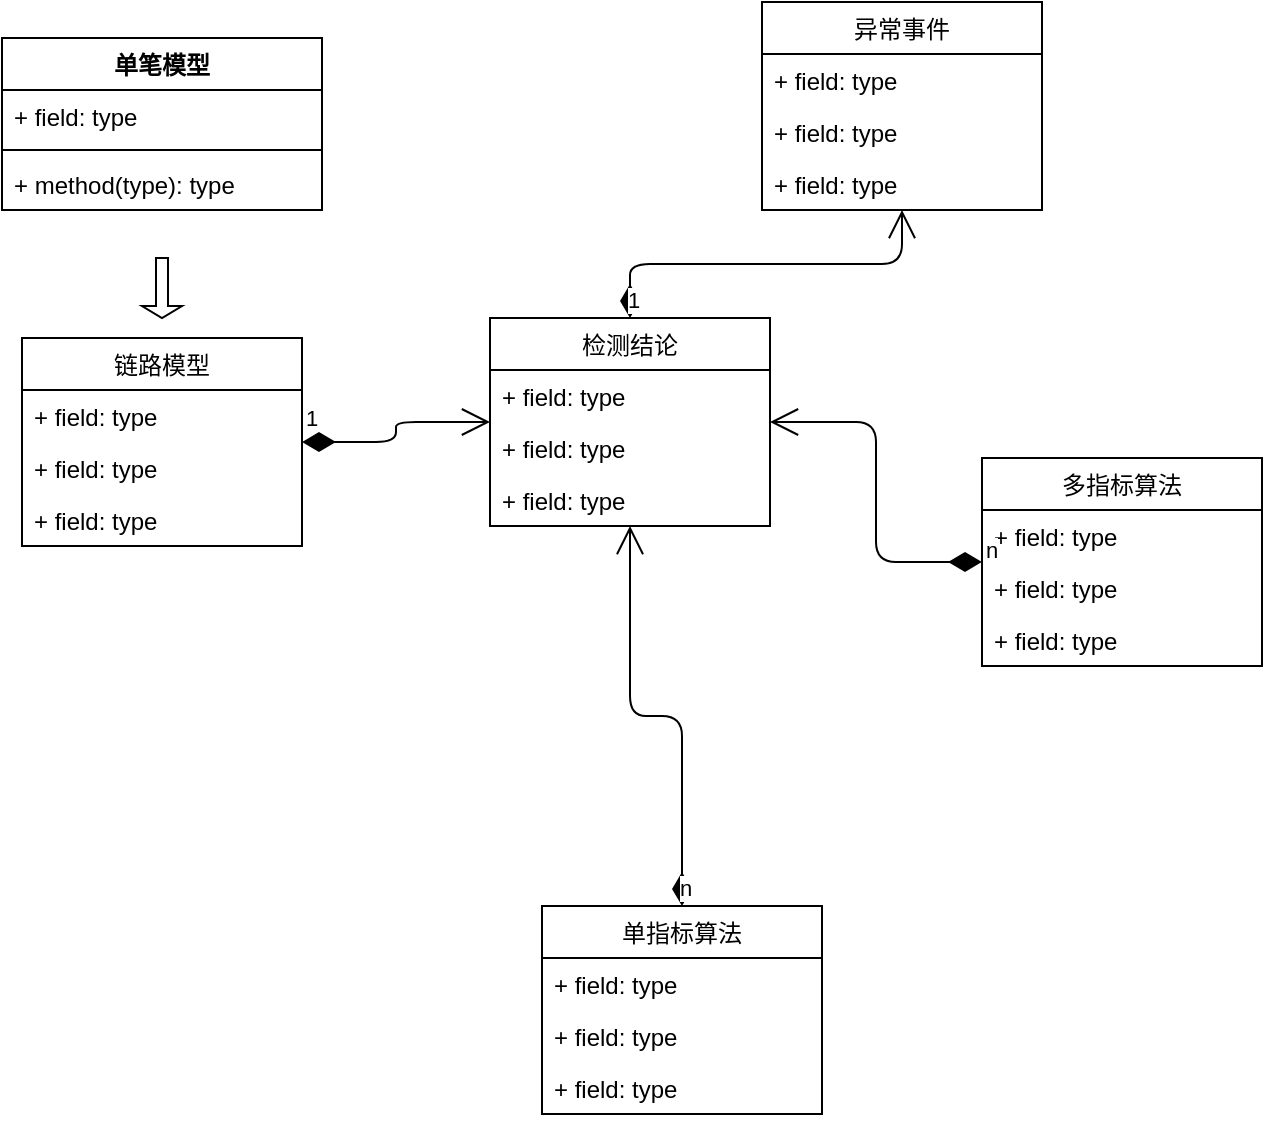 <mxfile version="14.7.7" type="github">
  <diagram id="lfLG9Wh9gPau5HU1t1rE" name="Page-1">
    <mxGraphModel dx="876" dy="667" grid="1" gridSize="10" guides="1" tooltips="1" connect="1" arrows="1" fold="1" page="1" pageScale="1" pageWidth="827" pageHeight="1169" math="0" shadow="0">
      <root>
        <mxCell id="0" />
        <mxCell id="1" parent="0" />
        <mxCell id="XNPXcdlSTmcvhX5P-amw-1" value="单笔模型" style="swimlane;fontStyle=1;align=center;verticalAlign=top;childLayout=stackLayout;horizontal=1;startSize=26;horizontalStack=0;resizeParent=1;resizeParentMax=0;resizeLast=0;collapsible=1;marginBottom=0;" vertex="1" parent="1">
          <mxGeometry x="100" y="110" width="160" height="86" as="geometry" />
        </mxCell>
        <mxCell id="XNPXcdlSTmcvhX5P-amw-2" value="+ field: type" style="text;strokeColor=none;fillColor=none;align=left;verticalAlign=top;spacingLeft=4;spacingRight=4;overflow=hidden;rotatable=0;points=[[0,0.5],[1,0.5]];portConstraint=eastwest;" vertex="1" parent="XNPXcdlSTmcvhX5P-amw-1">
          <mxGeometry y="26" width="160" height="26" as="geometry" />
        </mxCell>
        <mxCell id="XNPXcdlSTmcvhX5P-amw-3" value="" style="line;strokeWidth=1;fillColor=none;align=left;verticalAlign=middle;spacingTop=-1;spacingLeft=3;spacingRight=3;rotatable=0;labelPosition=right;points=[];portConstraint=eastwest;" vertex="1" parent="XNPXcdlSTmcvhX5P-amw-1">
          <mxGeometry y="52" width="160" height="8" as="geometry" />
        </mxCell>
        <mxCell id="XNPXcdlSTmcvhX5P-amw-4" value="+ method(type): type" style="text;strokeColor=none;fillColor=none;align=left;verticalAlign=top;spacingLeft=4;spacingRight=4;overflow=hidden;rotatable=0;points=[[0,0.5],[1,0.5]];portConstraint=eastwest;" vertex="1" parent="XNPXcdlSTmcvhX5P-amw-1">
          <mxGeometry y="60" width="160" height="26" as="geometry" />
        </mxCell>
        <mxCell id="XNPXcdlSTmcvhX5P-amw-5" value="链路模型" style="swimlane;fontStyle=0;childLayout=stackLayout;horizontal=1;startSize=26;fillColor=none;horizontalStack=0;resizeParent=1;resizeParentMax=0;resizeLast=0;collapsible=1;marginBottom=0;" vertex="1" parent="1">
          <mxGeometry x="110" y="260" width="140" height="104" as="geometry" />
        </mxCell>
        <mxCell id="XNPXcdlSTmcvhX5P-amw-6" value="+ field: type" style="text;strokeColor=none;fillColor=none;align=left;verticalAlign=top;spacingLeft=4;spacingRight=4;overflow=hidden;rotatable=0;points=[[0,0.5],[1,0.5]];portConstraint=eastwest;" vertex="1" parent="XNPXcdlSTmcvhX5P-amw-5">
          <mxGeometry y="26" width="140" height="26" as="geometry" />
        </mxCell>
        <mxCell id="XNPXcdlSTmcvhX5P-amw-7" value="+ field: type" style="text;strokeColor=none;fillColor=none;align=left;verticalAlign=top;spacingLeft=4;spacingRight=4;overflow=hidden;rotatable=0;points=[[0,0.5],[1,0.5]];portConstraint=eastwest;" vertex="1" parent="XNPXcdlSTmcvhX5P-amw-5">
          <mxGeometry y="52" width="140" height="26" as="geometry" />
        </mxCell>
        <mxCell id="XNPXcdlSTmcvhX5P-amw-8" value="+ field: type" style="text;strokeColor=none;fillColor=none;align=left;verticalAlign=top;spacingLeft=4;spacingRight=4;overflow=hidden;rotatable=0;points=[[0,0.5],[1,0.5]];portConstraint=eastwest;" vertex="1" parent="XNPXcdlSTmcvhX5P-amw-5">
          <mxGeometry y="78" width="140" height="26" as="geometry" />
        </mxCell>
        <mxCell id="XNPXcdlSTmcvhX5P-amw-9" value="单指标算法" style="swimlane;fontStyle=0;childLayout=stackLayout;horizontal=1;startSize=26;fillColor=none;horizontalStack=0;resizeParent=1;resizeParentMax=0;resizeLast=0;collapsible=1;marginBottom=0;" vertex="1" parent="1">
          <mxGeometry x="370" y="544" width="140" height="104" as="geometry" />
        </mxCell>
        <mxCell id="XNPXcdlSTmcvhX5P-amw-10" value="+ field: type" style="text;strokeColor=none;fillColor=none;align=left;verticalAlign=top;spacingLeft=4;spacingRight=4;overflow=hidden;rotatable=0;points=[[0,0.5],[1,0.5]];portConstraint=eastwest;" vertex="1" parent="XNPXcdlSTmcvhX5P-amw-9">
          <mxGeometry y="26" width="140" height="26" as="geometry" />
        </mxCell>
        <mxCell id="XNPXcdlSTmcvhX5P-amw-11" value="+ field: type" style="text;strokeColor=none;fillColor=none;align=left;verticalAlign=top;spacingLeft=4;spacingRight=4;overflow=hidden;rotatable=0;points=[[0,0.5],[1,0.5]];portConstraint=eastwest;" vertex="1" parent="XNPXcdlSTmcvhX5P-amw-9">
          <mxGeometry y="52" width="140" height="26" as="geometry" />
        </mxCell>
        <mxCell id="XNPXcdlSTmcvhX5P-amw-12" value="+ field: type" style="text;strokeColor=none;fillColor=none;align=left;verticalAlign=top;spacingLeft=4;spacingRight=4;overflow=hidden;rotatable=0;points=[[0,0.5],[1,0.5]];portConstraint=eastwest;" vertex="1" parent="XNPXcdlSTmcvhX5P-amw-9">
          <mxGeometry y="78" width="140" height="26" as="geometry" />
        </mxCell>
        <mxCell id="XNPXcdlSTmcvhX5P-amw-13" value="多指标算法" style="swimlane;fontStyle=0;childLayout=stackLayout;horizontal=1;startSize=26;fillColor=none;horizontalStack=0;resizeParent=1;resizeParentMax=0;resizeLast=0;collapsible=1;marginBottom=0;" vertex="1" parent="1">
          <mxGeometry x="590" y="320" width="140" height="104" as="geometry" />
        </mxCell>
        <mxCell id="XNPXcdlSTmcvhX5P-amw-14" value="+ field: type" style="text;strokeColor=none;fillColor=none;align=left;verticalAlign=top;spacingLeft=4;spacingRight=4;overflow=hidden;rotatable=0;points=[[0,0.5],[1,0.5]];portConstraint=eastwest;" vertex="1" parent="XNPXcdlSTmcvhX5P-amw-13">
          <mxGeometry y="26" width="140" height="26" as="geometry" />
        </mxCell>
        <mxCell id="XNPXcdlSTmcvhX5P-amw-15" value="+ field: type" style="text;strokeColor=none;fillColor=none;align=left;verticalAlign=top;spacingLeft=4;spacingRight=4;overflow=hidden;rotatable=0;points=[[0,0.5],[1,0.5]];portConstraint=eastwest;" vertex="1" parent="XNPXcdlSTmcvhX5P-amw-13">
          <mxGeometry y="52" width="140" height="26" as="geometry" />
        </mxCell>
        <mxCell id="XNPXcdlSTmcvhX5P-amw-16" value="+ field: type" style="text;strokeColor=none;fillColor=none;align=left;verticalAlign=top;spacingLeft=4;spacingRight=4;overflow=hidden;rotatable=0;points=[[0,0.5],[1,0.5]];portConstraint=eastwest;" vertex="1" parent="XNPXcdlSTmcvhX5P-amw-13">
          <mxGeometry y="78" width="140" height="26" as="geometry" />
        </mxCell>
        <mxCell id="XNPXcdlSTmcvhX5P-amw-17" value="检测结论" style="swimlane;fontStyle=0;childLayout=stackLayout;horizontal=1;startSize=26;fillColor=none;horizontalStack=0;resizeParent=1;resizeParentMax=0;resizeLast=0;collapsible=1;marginBottom=0;" vertex="1" parent="1">
          <mxGeometry x="344" y="250" width="140" height="104" as="geometry" />
        </mxCell>
        <mxCell id="XNPXcdlSTmcvhX5P-amw-18" value="+ field: type" style="text;strokeColor=none;fillColor=none;align=left;verticalAlign=top;spacingLeft=4;spacingRight=4;overflow=hidden;rotatable=0;points=[[0,0.5],[1,0.5]];portConstraint=eastwest;" vertex="1" parent="XNPXcdlSTmcvhX5P-amw-17">
          <mxGeometry y="26" width="140" height="26" as="geometry" />
        </mxCell>
        <mxCell id="XNPXcdlSTmcvhX5P-amw-19" value="+ field: type" style="text;strokeColor=none;fillColor=none;align=left;verticalAlign=top;spacingLeft=4;spacingRight=4;overflow=hidden;rotatable=0;points=[[0,0.5],[1,0.5]];portConstraint=eastwest;" vertex="1" parent="XNPXcdlSTmcvhX5P-amw-17">
          <mxGeometry y="52" width="140" height="26" as="geometry" />
        </mxCell>
        <mxCell id="XNPXcdlSTmcvhX5P-amw-20" value="+ field: type" style="text;strokeColor=none;fillColor=none;align=left;verticalAlign=top;spacingLeft=4;spacingRight=4;overflow=hidden;rotatable=0;points=[[0,0.5],[1,0.5]];portConstraint=eastwest;" vertex="1" parent="XNPXcdlSTmcvhX5P-amw-17">
          <mxGeometry y="78" width="140" height="26" as="geometry" />
        </mxCell>
        <mxCell id="XNPXcdlSTmcvhX5P-amw-21" value="异常事件" style="swimlane;fontStyle=0;childLayout=stackLayout;horizontal=1;startSize=26;fillColor=none;horizontalStack=0;resizeParent=1;resizeParentMax=0;resizeLast=0;collapsible=1;marginBottom=0;" vertex="1" parent="1">
          <mxGeometry x="480" y="92" width="140" height="104" as="geometry" />
        </mxCell>
        <mxCell id="XNPXcdlSTmcvhX5P-amw-22" value="+ field: type" style="text;strokeColor=none;fillColor=none;align=left;verticalAlign=top;spacingLeft=4;spacingRight=4;overflow=hidden;rotatable=0;points=[[0,0.5],[1,0.5]];portConstraint=eastwest;" vertex="1" parent="XNPXcdlSTmcvhX5P-amw-21">
          <mxGeometry y="26" width="140" height="26" as="geometry" />
        </mxCell>
        <mxCell id="XNPXcdlSTmcvhX5P-amw-23" value="+ field: type" style="text;strokeColor=none;fillColor=none;align=left;verticalAlign=top;spacingLeft=4;spacingRight=4;overflow=hidden;rotatable=0;points=[[0,0.5],[1,0.5]];portConstraint=eastwest;" vertex="1" parent="XNPXcdlSTmcvhX5P-amw-21">
          <mxGeometry y="52" width="140" height="26" as="geometry" />
        </mxCell>
        <mxCell id="XNPXcdlSTmcvhX5P-amw-24" value="+ field: type" style="text;strokeColor=none;fillColor=none;align=left;verticalAlign=top;spacingLeft=4;spacingRight=4;overflow=hidden;rotatable=0;points=[[0,0.5],[1,0.5]];portConstraint=eastwest;" vertex="1" parent="XNPXcdlSTmcvhX5P-amw-21">
          <mxGeometry y="78" width="140" height="26" as="geometry" />
        </mxCell>
        <mxCell id="XNPXcdlSTmcvhX5P-amw-29" value="" style="shape=singleArrow;direction=south;whiteSpace=wrap;html=1;" vertex="1" parent="1">
          <mxGeometry x="170" y="220" width="20" height="30" as="geometry" />
        </mxCell>
        <mxCell id="XNPXcdlSTmcvhX5P-amw-34" value="1" style="endArrow=open;html=1;endSize=12;startArrow=diamondThin;startSize=14;startFill=1;edgeStyle=orthogonalEdgeStyle;align=left;verticalAlign=bottom;" edge="1" parent="1" source="XNPXcdlSTmcvhX5P-amw-5" target="XNPXcdlSTmcvhX5P-amw-17">
          <mxGeometry x="-1" y="3" relative="1" as="geometry">
            <mxPoint x="360" y="370" as="sourcePoint" />
            <mxPoint x="520" y="370" as="targetPoint" />
          </mxGeometry>
        </mxCell>
        <mxCell id="XNPXcdlSTmcvhX5P-amw-39" value="n" style="endArrow=open;html=1;endSize=12;startArrow=diamondThin;startSize=14;startFill=1;edgeStyle=orthogonalEdgeStyle;align=left;verticalAlign=bottom;" edge="1" parent="1" source="XNPXcdlSTmcvhX5P-amw-9" target="XNPXcdlSTmcvhX5P-amw-17">
          <mxGeometry x="-1" y="3" relative="1" as="geometry">
            <mxPoint x="190" y="374" as="sourcePoint" />
            <mxPoint x="240" y="450" as="targetPoint" />
          </mxGeometry>
        </mxCell>
        <mxCell id="XNPXcdlSTmcvhX5P-amw-40" value="n" style="endArrow=open;html=1;endSize=12;startArrow=diamondThin;startSize=14;startFill=1;edgeStyle=orthogonalEdgeStyle;align=left;verticalAlign=bottom;" edge="1" parent="1" source="XNPXcdlSTmcvhX5P-amw-13" target="XNPXcdlSTmcvhX5P-amw-17">
          <mxGeometry x="-1" y="3" relative="1" as="geometry">
            <mxPoint x="200" y="384" as="sourcePoint" />
            <mxPoint x="250" y="460" as="targetPoint" />
          </mxGeometry>
        </mxCell>
        <mxCell id="XNPXcdlSTmcvhX5P-amw-42" value="1" style="endArrow=open;html=1;endSize=12;startArrow=diamondThin;startSize=14;startFill=1;edgeStyle=orthogonalEdgeStyle;align=left;verticalAlign=bottom;" edge="1" parent="1" source="XNPXcdlSTmcvhX5P-amw-17" target="XNPXcdlSTmcvhX5P-amw-21">
          <mxGeometry x="-1" y="3" relative="1" as="geometry">
            <mxPoint x="210" y="394" as="sourcePoint" />
            <mxPoint x="260" y="470" as="targetPoint" />
          </mxGeometry>
        </mxCell>
      </root>
    </mxGraphModel>
  </diagram>
</mxfile>
